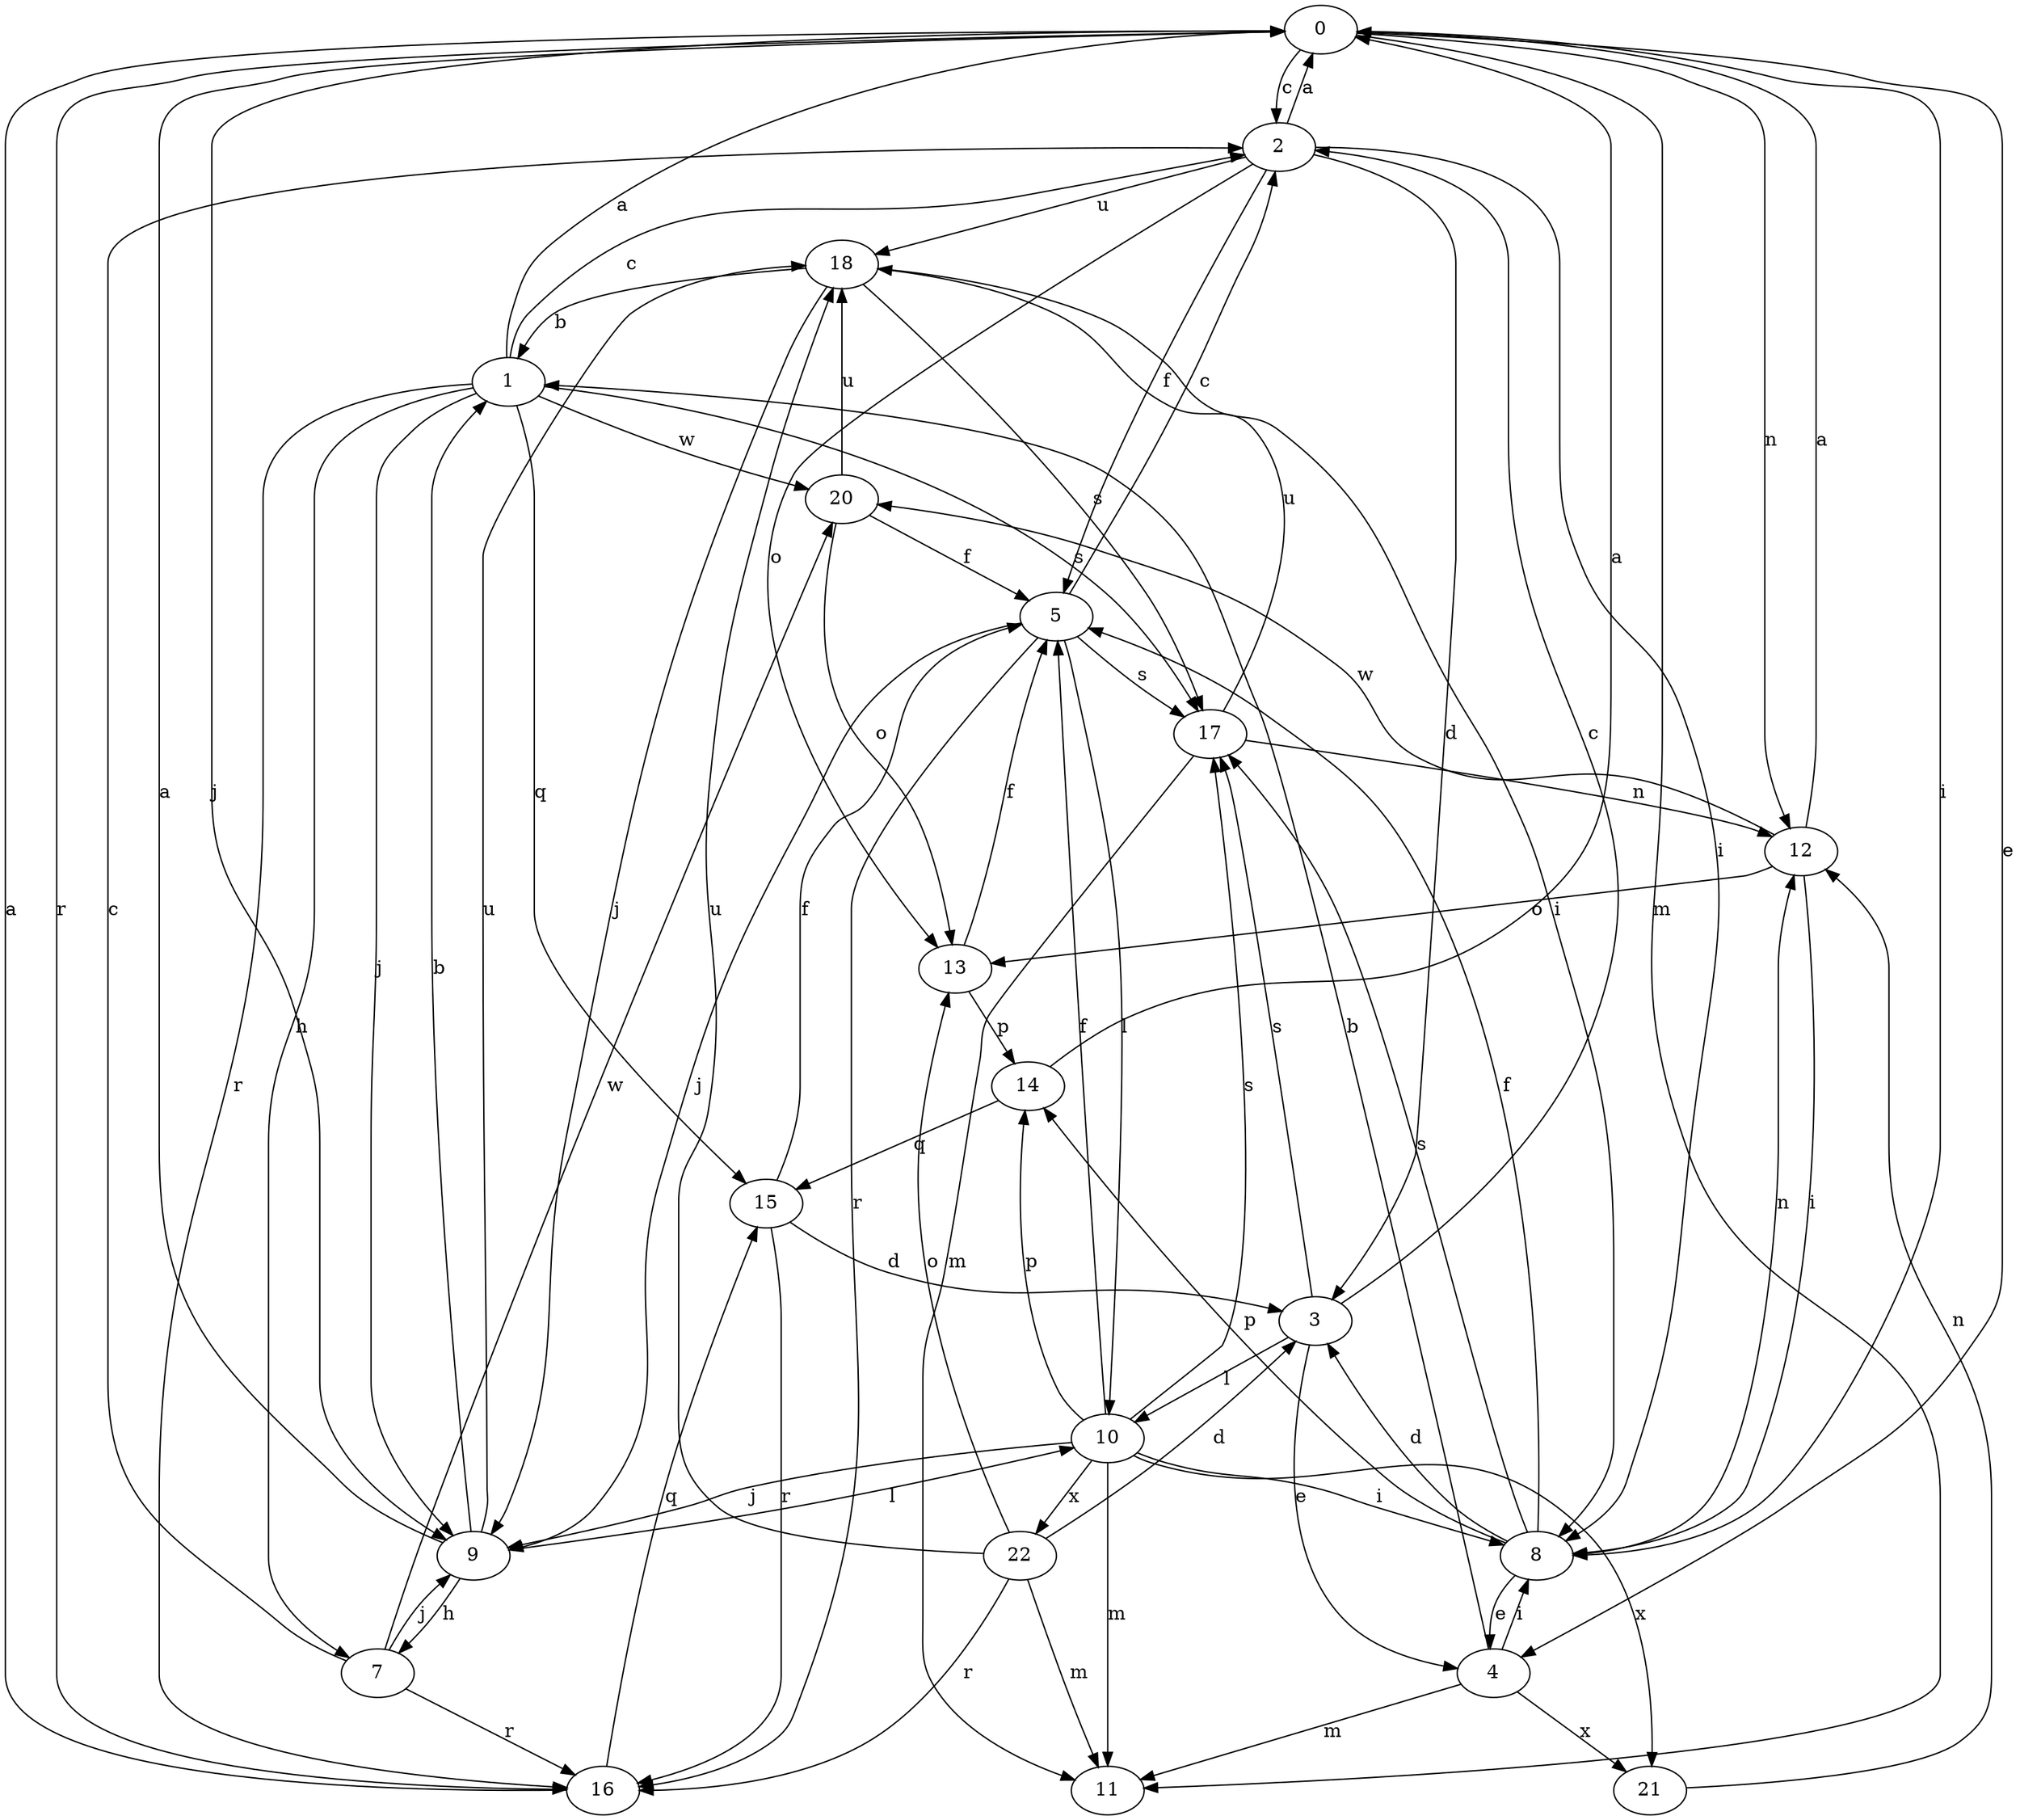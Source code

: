 strict digraph  {
0;
1;
2;
3;
4;
5;
7;
8;
9;
10;
11;
12;
13;
14;
15;
16;
17;
18;
20;
21;
22;
0 -> 2  [label=c];
0 -> 4  [label=e];
0 -> 8  [label=i];
0 -> 9  [label=j];
0 -> 11  [label=m];
0 -> 12  [label=n];
0 -> 16  [label=r];
1 -> 0  [label=a];
1 -> 2  [label=c];
1 -> 7  [label=h];
1 -> 9  [label=j];
1 -> 15  [label=q];
1 -> 16  [label=r];
1 -> 17  [label=s];
1 -> 20  [label=w];
2 -> 0  [label=a];
2 -> 3  [label=d];
2 -> 5  [label=f];
2 -> 8  [label=i];
2 -> 13  [label=o];
2 -> 18  [label=u];
3 -> 2  [label=c];
3 -> 4  [label=e];
3 -> 10  [label=l];
3 -> 17  [label=s];
4 -> 1  [label=b];
4 -> 8  [label=i];
4 -> 11  [label=m];
4 -> 21  [label=x];
5 -> 2  [label=c];
5 -> 9  [label=j];
5 -> 10  [label=l];
5 -> 16  [label=r];
5 -> 17  [label=s];
7 -> 2  [label=c];
7 -> 9  [label=j];
7 -> 16  [label=r];
7 -> 20  [label=w];
8 -> 3  [label=d];
8 -> 4  [label=e];
8 -> 5  [label=f];
8 -> 12  [label=n];
8 -> 14  [label=p];
8 -> 17  [label=s];
9 -> 0  [label=a];
9 -> 1  [label=b];
9 -> 7  [label=h];
9 -> 10  [label=l];
9 -> 18  [label=u];
10 -> 5  [label=f];
10 -> 8  [label=i];
10 -> 9  [label=j];
10 -> 11  [label=m];
10 -> 14  [label=p];
10 -> 17  [label=s];
10 -> 21  [label=x];
10 -> 22  [label=x];
12 -> 0  [label=a];
12 -> 8  [label=i];
12 -> 13  [label=o];
12 -> 20  [label=w];
13 -> 5  [label=f];
13 -> 14  [label=p];
14 -> 0  [label=a];
14 -> 15  [label=q];
15 -> 3  [label=d];
15 -> 5  [label=f];
15 -> 16  [label=r];
16 -> 0  [label=a];
16 -> 15  [label=q];
17 -> 11  [label=m];
17 -> 12  [label=n];
17 -> 18  [label=u];
18 -> 1  [label=b];
18 -> 8  [label=i];
18 -> 9  [label=j];
18 -> 17  [label=s];
20 -> 5  [label=f];
20 -> 13  [label=o];
20 -> 18  [label=u];
21 -> 12  [label=n];
22 -> 3  [label=d];
22 -> 11  [label=m];
22 -> 13  [label=o];
22 -> 16  [label=r];
22 -> 18  [label=u];
}
